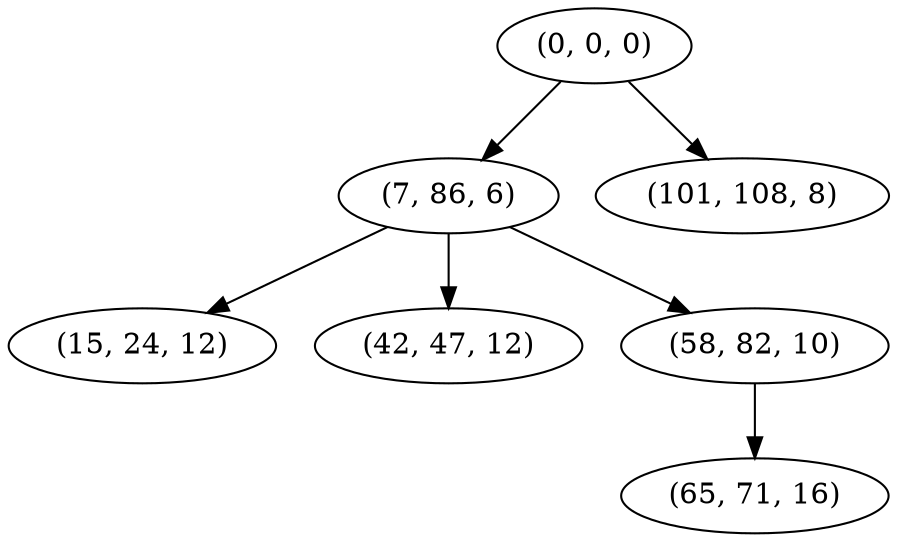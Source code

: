 digraph tree {
    "(0, 0, 0)";
    "(7, 86, 6)";
    "(15, 24, 12)";
    "(42, 47, 12)";
    "(58, 82, 10)";
    "(65, 71, 16)";
    "(101, 108, 8)";
    "(0, 0, 0)" -> "(7, 86, 6)";
    "(0, 0, 0)" -> "(101, 108, 8)";
    "(7, 86, 6)" -> "(15, 24, 12)";
    "(7, 86, 6)" -> "(42, 47, 12)";
    "(7, 86, 6)" -> "(58, 82, 10)";
    "(58, 82, 10)" -> "(65, 71, 16)";
}
